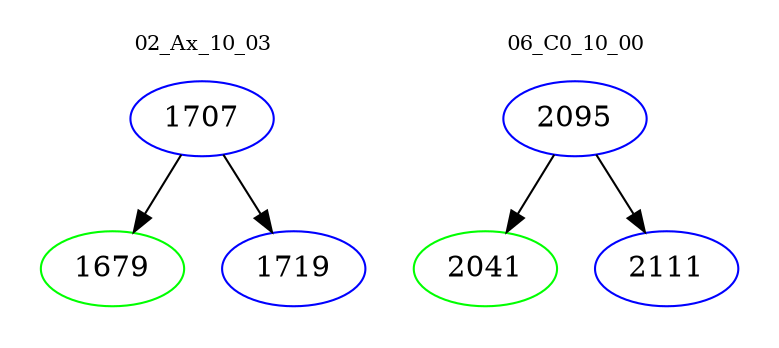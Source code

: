 digraph{
subgraph cluster_0 {
color = white
label = "02_Ax_10_03";
fontsize=10;
T0_1707 [label="1707", color="blue"]
T0_1707 -> T0_1679 [color="black"]
T0_1679 [label="1679", color="green"]
T0_1707 -> T0_1719 [color="black"]
T0_1719 [label="1719", color="blue"]
}
subgraph cluster_1 {
color = white
label = "06_C0_10_00";
fontsize=10;
T1_2095 [label="2095", color="blue"]
T1_2095 -> T1_2041 [color="black"]
T1_2041 [label="2041", color="green"]
T1_2095 -> T1_2111 [color="black"]
T1_2111 [label="2111", color="blue"]
}
}
